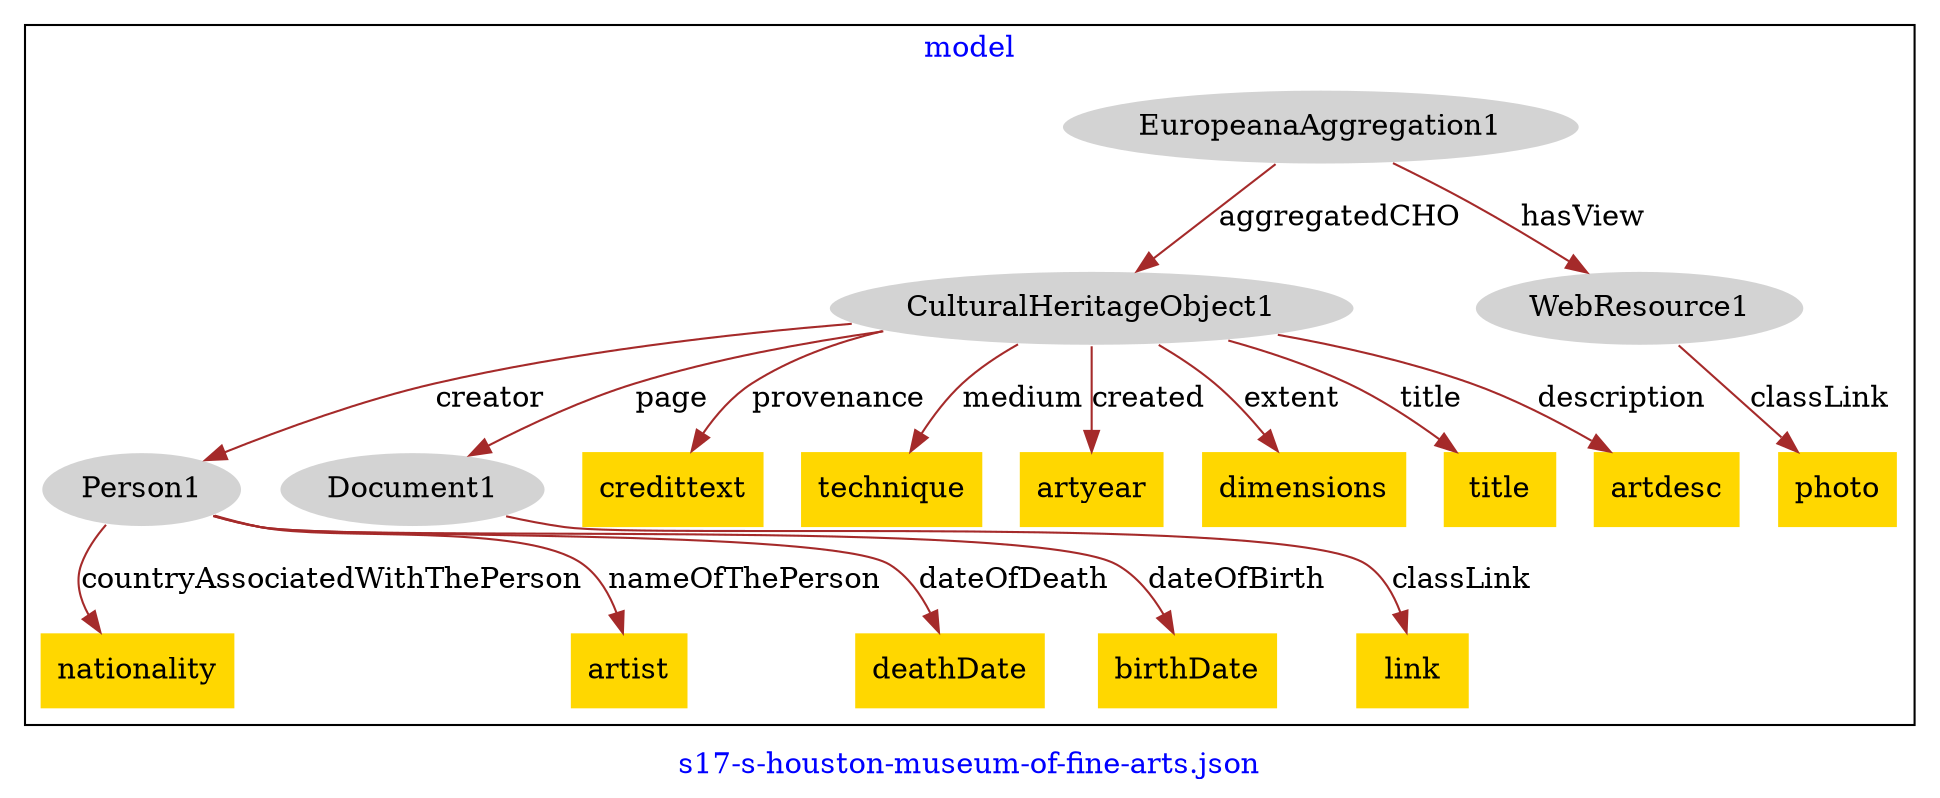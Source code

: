 digraph n0 {
fontcolor="blue"
remincross="true"
label="s17-s-houston-museum-of-fine-arts.json"
subgraph cluster {
label="model"
n2[style="filled",color="white",fillcolor="lightgray",label="CulturalHeritageObject1"];
n3[style="filled",color="white",fillcolor="lightgray",label="Person1"];
n4[style="filled",color="white",fillcolor="lightgray",label="Document1"];
n5[style="filled",color="white",fillcolor="lightgray",label="EuropeanaAggregation1"];
n6[style="filled",color="white",fillcolor="lightgray",label="WebResource1"];
n7[shape="plaintext",style="filled",fillcolor="gold",label="credittext"];
n8[shape="plaintext",style="filled",fillcolor="gold",label="nationality"];
n9[shape="plaintext",style="filled",fillcolor="gold",label="technique"];
n10[shape="plaintext",style="filled",fillcolor="gold",label="artist"];
n11[shape="plaintext",style="filled",fillcolor="gold",label="photo"];
n12[shape="plaintext",style="filled",fillcolor="gold",label="link"];
n13[shape="plaintext",style="filled",fillcolor="gold",label="deathDate"];
n14[shape="plaintext",style="filled",fillcolor="gold",label="birthDate"];
n15[shape="plaintext",style="filled",fillcolor="gold",label="artyear"];
n16[shape="plaintext",style="filled",fillcolor="gold",label="dimensions"];
n17[shape="plaintext",style="filled",fillcolor="gold",label="title"];
n18[shape="plaintext",style="filled",fillcolor="gold",label="artdesc"];
}
n2 -> n3[color="brown",fontcolor="black",label="creator"]
n2 -> n4[color="brown",fontcolor="black",label="page"]
n5 -> n2[color="brown",fontcolor="black",label="aggregatedCHO"]
n5 -> n6[color="brown",fontcolor="black",label="hasView"]
n2 -> n7[color="brown",fontcolor="black",label="provenance"]
n3 -> n8[color="brown",fontcolor="black",label="countryAssociatedWithThePerson"]
n2 -> n9[color="brown",fontcolor="black",label="medium"]
n3 -> n10[color="brown",fontcolor="black",label="nameOfThePerson"]
n6 -> n11[color="brown",fontcolor="black",label="classLink"]
n4 -> n12[color="brown",fontcolor="black",label="classLink"]
n3 -> n13[color="brown",fontcolor="black",label="dateOfDeath"]
n3 -> n14[color="brown",fontcolor="black",label="dateOfBirth"]
n2 -> n15[color="brown",fontcolor="black",label="created"]
n2 -> n16[color="brown",fontcolor="black",label="extent"]
n2 -> n17[color="brown",fontcolor="black",label="title"]
n2 -> n18[color="brown",fontcolor="black",label="description"]
}
